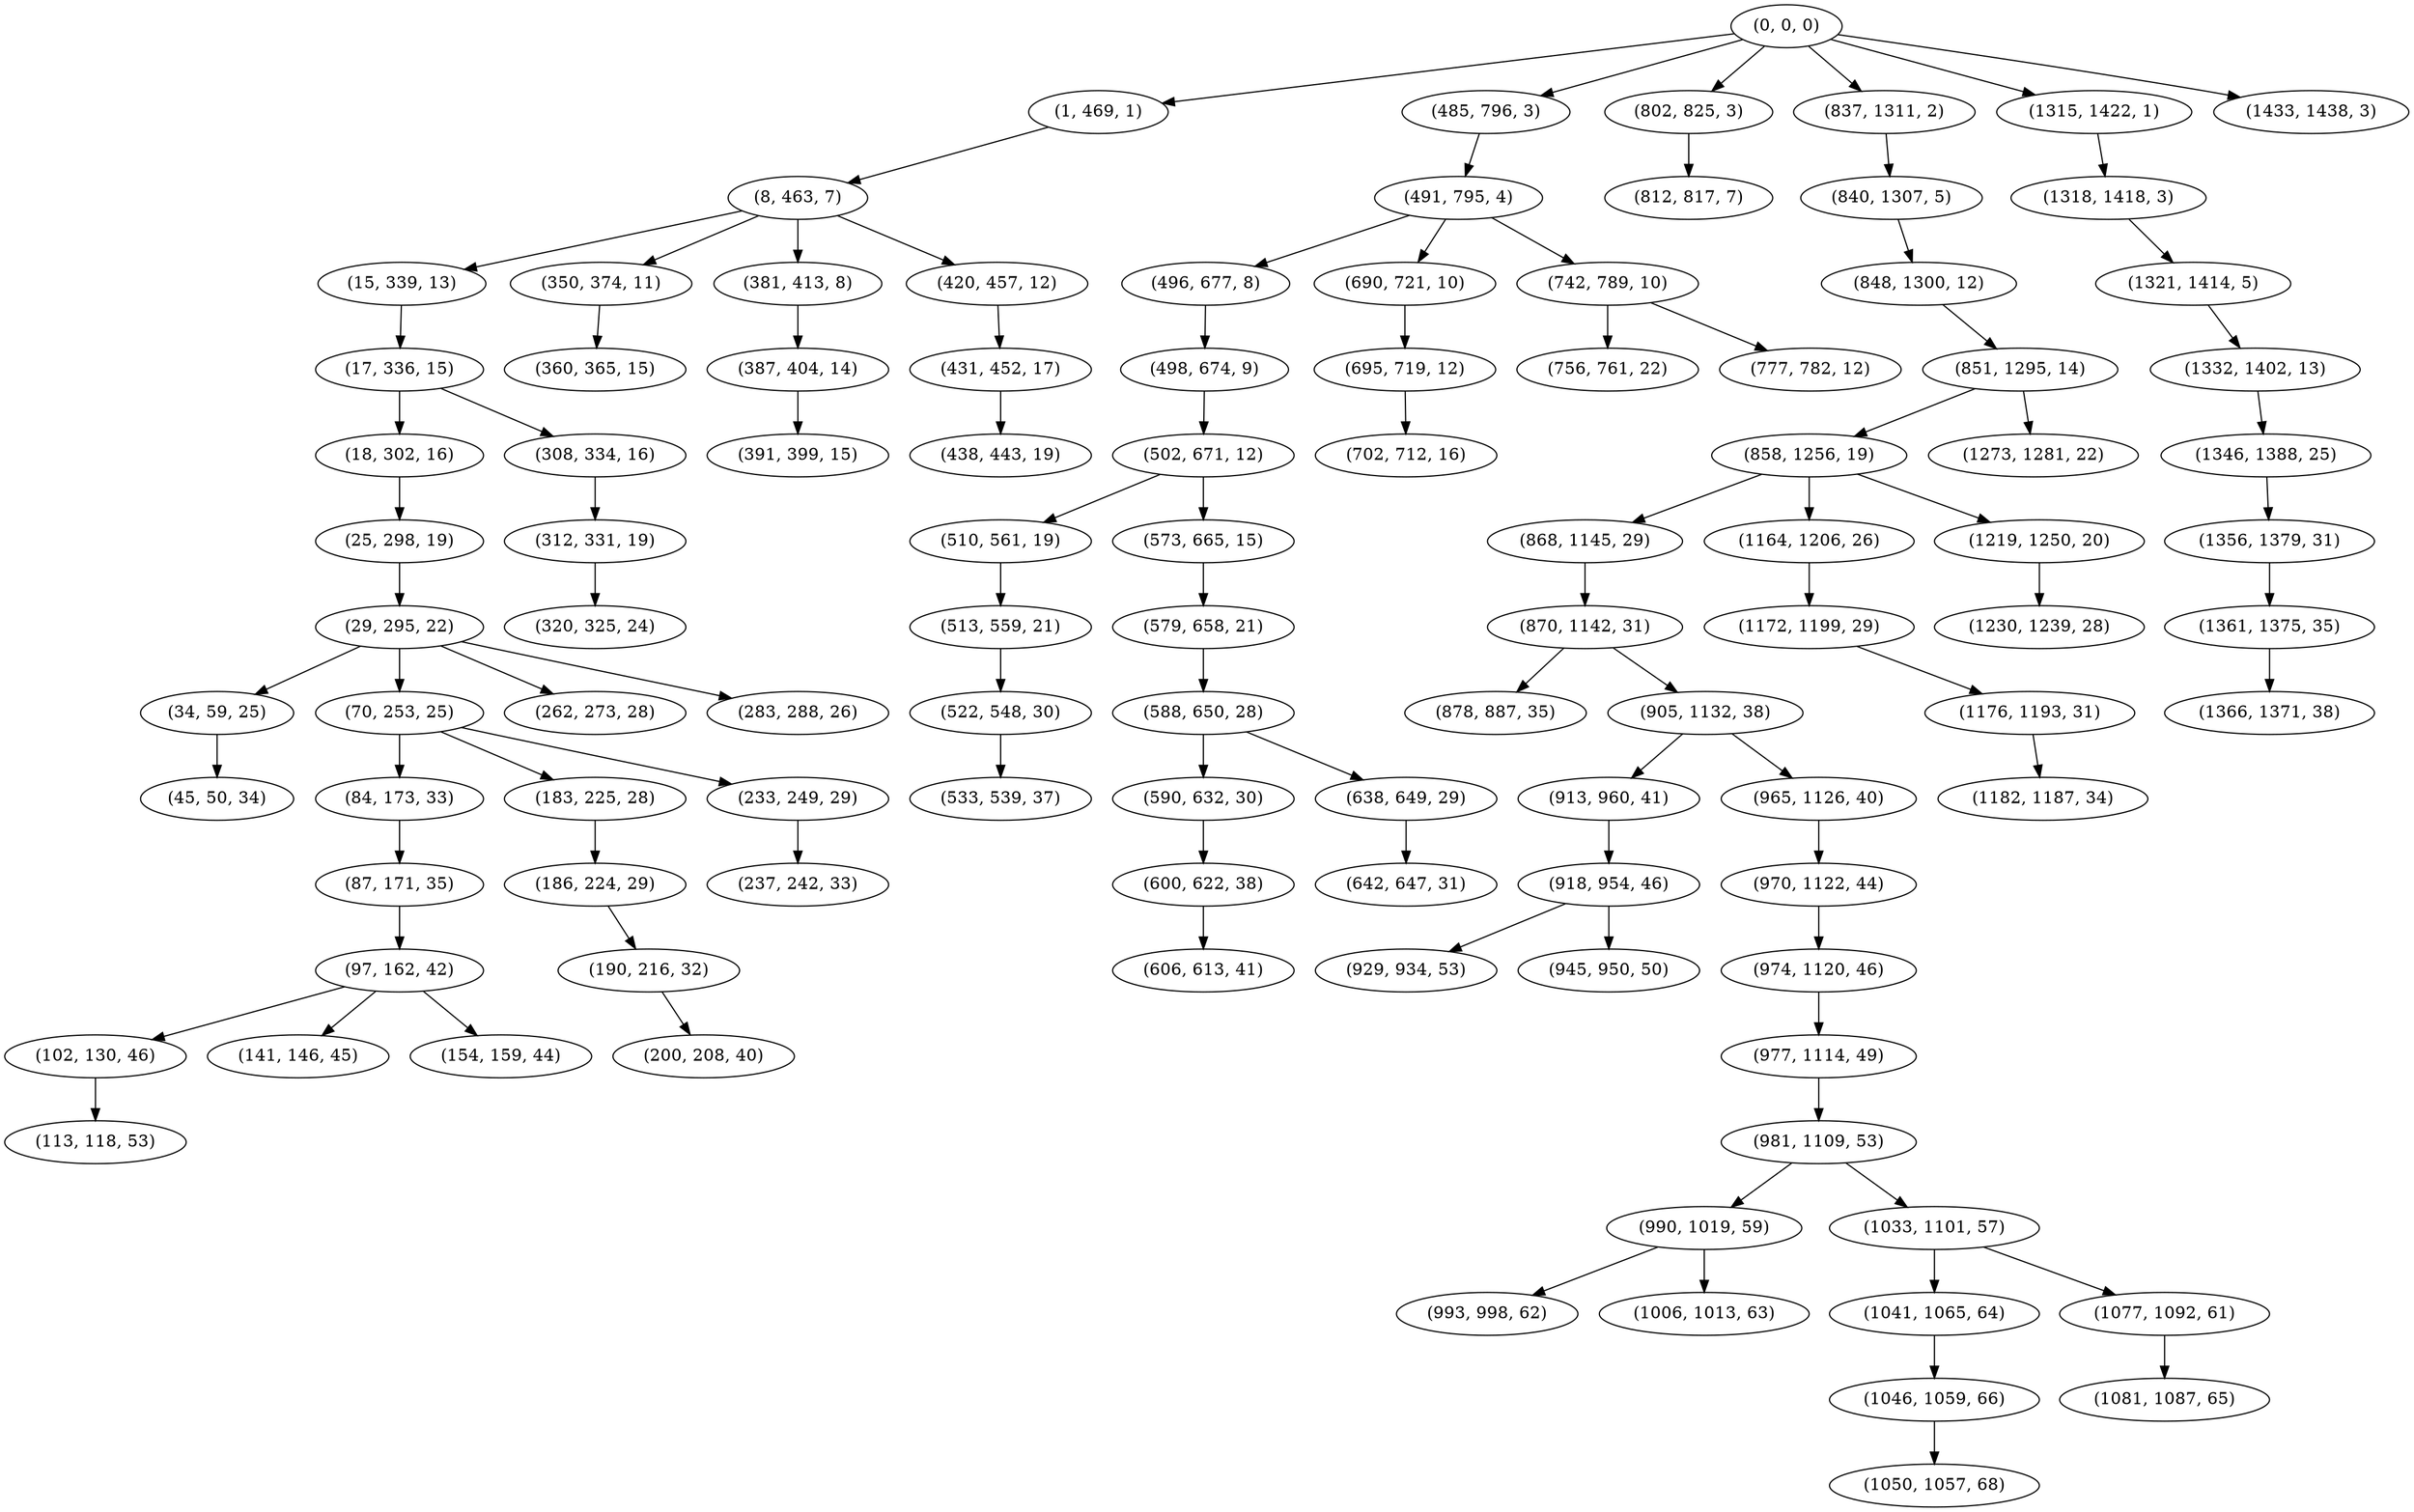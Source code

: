 digraph tree {
    "(0, 0, 0)";
    "(1, 469, 1)";
    "(8, 463, 7)";
    "(15, 339, 13)";
    "(17, 336, 15)";
    "(18, 302, 16)";
    "(25, 298, 19)";
    "(29, 295, 22)";
    "(34, 59, 25)";
    "(45, 50, 34)";
    "(70, 253, 25)";
    "(84, 173, 33)";
    "(87, 171, 35)";
    "(97, 162, 42)";
    "(102, 130, 46)";
    "(113, 118, 53)";
    "(141, 146, 45)";
    "(154, 159, 44)";
    "(183, 225, 28)";
    "(186, 224, 29)";
    "(190, 216, 32)";
    "(200, 208, 40)";
    "(233, 249, 29)";
    "(237, 242, 33)";
    "(262, 273, 28)";
    "(283, 288, 26)";
    "(308, 334, 16)";
    "(312, 331, 19)";
    "(320, 325, 24)";
    "(350, 374, 11)";
    "(360, 365, 15)";
    "(381, 413, 8)";
    "(387, 404, 14)";
    "(391, 399, 15)";
    "(420, 457, 12)";
    "(431, 452, 17)";
    "(438, 443, 19)";
    "(485, 796, 3)";
    "(491, 795, 4)";
    "(496, 677, 8)";
    "(498, 674, 9)";
    "(502, 671, 12)";
    "(510, 561, 19)";
    "(513, 559, 21)";
    "(522, 548, 30)";
    "(533, 539, 37)";
    "(573, 665, 15)";
    "(579, 658, 21)";
    "(588, 650, 28)";
    "(590, 632, 30)";
    "(600, 622, 38)";
    "(606, 613, 41)";
    "(638, 649, 29)";
    "(642, 647, 31)";
    "(690, 721, 10)";
    "(695, 719, 12)";
    "(702, 712, 16)";
    "(742, 789, 10)";
    "(756, 761, 22)";
    "(777, 782, 12)";
    "(802, 825, 3)";
    "(812, 817, 7)";
    "(837, 1311, 2)";
    "(840, 1307, 5)";
    "(848, 1300, 12)";
    "(851, 1295, 14)";
    "(858, 1256, 19)";
    "(868, 1145, 29)";
    "(870, 1142, 31)";
    "(878, 887, 35)";
    "(905, 1132, 38)";
    "(913, 960, 41)";
    "(918, 954, 46)";
    "(929, 934, 53)";
    "(945, 950, 50)";
    "(965, 1126, 40)";
    "(970, 1122, 44)";
    "(974, 1120, 46)";
    "(977, 1114, 49)";
    "(981, 1109, 53)";
    "(990, 1019, 59)";
    "(993, 998, 62)";
    "(1006, 1013, 63)";
    "(1033, 1101, 57)";
    "(1041, 1065, 64)";
    "(1046, 1059, 66)";
    "(1050, 1057, 68)";
    "(1077, 1092, 61)";
    "(1081, 1087, 65)";
    "(1164, 1206, 26)";
    "(1172, 1199, 29)";
    "(1176, 1193, 31)";
    "(1182, 1187, 34)";
    "(1219, 1250, 20)";
    "(1230, 1239, 28)";
    "(1273, 1281, 22)";
    "(1315, 1422, 1)";
    "(1318, 1418, 3)";
    "(1321, 1414, 5)";
    "(1332, 1402, 13)";
    "(1346, 1388, 25)";
    "(1356, 1379, 31)";
    "(1361, 1375, 35)";
    "(1366, 1371, 38)";
    "(1433, 1438, 3)";
    "(0, 0, 0)" -> "(1, 469, 1)";
    "(0, 0, 0)" -> "(485, 796, 3)";
    "(0, 0, 0)" -> "(802, 825, 3)";
    "(0, 0, 0)" -> "(837, 1311, 2)";
    "(0, 0, 0)" -> "(1315, 1422, 1)";
    "(0, 0, 0)" -> "(1433, 1438, 3)";
    "(1, 469, 1)" -> "(8, 463, 7)";
    "(8, 463, 7)" -> "(15, 339, 13)";
    "(8, 463, 7)" -> "(350, 374, 11)";
    "(8, 463, 7)" -> "(381, 413, 8)";
    "(8, 463, 7)" -> "(420, 457, 12)";
    "(15, 339, 13)" -> "(17, 336, 15)";
    "(17, 336, 15)" -> "(18, 302, 16)";
    "(17, 336, 15)" -> "(308, 334, 16)";
    "(18, 302, 16)" -> "(25, 298, 19)";
    "(25, 298, 19)" -> "(29, 295, 22)";
    "(29, 295, 22)" -> "(34, 59, 25)";
    "(29, 295, 22)" -> "(70, 253, 25)";
    "(29, 295, 22)" -> "(262, 273, 28)";
    "(29, 295, 22)" -> "(283, 288, 26)";
    "(34, 59, 25)" -> "(45, 50, 34)";
    "(70, 253, 25)" -> "(84, 173, 33)";
    "(70, 253, 25)" -> "(183, 225, 28)";
    "(70, 253, 25)" -> "(233, 249, 29)";
    "(84, 173, 33)" -> "(87, 171, 35)";
    "(87, 171, 35)" -> "(97, 162, 42)";
    "(97, 162, 42)" -> "(102, 130, 46)";
    "(97, 162, 42)" -> "(141, 146, 45)";
    "(97, 162, 42)" -> "(154, 159, 44)";
    "(102, 130, 46)" -> "(113, 118, 53)";
    "(183, 225, 28)" -> "(186, 224, 29)";
    "(186, 224, 29)" -> "(190, 216, 32)";
    "(190, 216, 32)" -> "(200, 208, 40)";
    "(233, 249, 29)" -> "(237, 242, 33)";
    "(308, 334, 16)" -> "(312, 331, 19)";
    "(312, 331, 19)" -> "(320, 325, 24)";
    "(350, 374, 11)" -> "(360, 365, 15)";
    "(381, 413, 8)" -> "(387, 404, 14)";
    "(387, 404, 14)" -> "(391, 399, 15)";
    "(420, 457, 12)" -> "(431, 452, 17)";
    "(431, 452, 17)" -> "(438, 443, 19)";
    "(485, 796, 3)" -> "(491, 795, 4)";
    "(491, 795, 4)" -> "(496, 677, 8)";
    "(491, 795, 4)" -> "(690, 721, 10)";
    "(491, 795, 4)" -> "(742, 789, 10)";
    "(496, 677, 8)" -> "(498, 674, 9)";
    "(498, 674, 9)" -> "(502, 671, 12)";
    "(502, 671, 12)" -> "(510, 561, 19)";
    "(502, 671, 12)" -> "(573, 665, 15)";
    "(510, 561, 19)" -> "(513, 559, 21)";
    "(513, 559, 21)" -> "(522, 548, 30)";
    "(522, 548, 30)" -> "(533, 539, 37)";
    "(573, 665, 15)" -> "(579, 658, 21)";
    "(579, 658, 21)" -> "(588, 650, 28)";
    "(588, 650, 28)" -> "(590, 632, 30)";
    "(588, 650, 28)" -> "(638, 649, 29)";
    "(590, 632, 30)" -> "(600, 622, 38)";
    "(600, 622, 38)" -> "(606, 613, 41)";
    "(638, 649, 29)" -> "(642, 647, 31)";
    "(690, 721, 10)" -> "(695, 719, 12)";
    "(695, 719, 12)" -> "(702, 712, 16)";
    "(742, 789, 10)" -> "(756, 761, 22)";
    "(742, 789, 10)" -> "(777, 782, 12)";
    "(802, 825, 3)" -> "(812, 817, 7)";
    "(837, 1311, 2)" -> "(840, 1307, 5)";
    "(840, 1307, 5)" -> "(848, 1300, 12)";
    "(848, 1300, 12)" -> "(851, 1295, 14)";
    "(851, 1295, 14)" -> "(858, 1256, 19)";
    "(851, 1295, 14)" -> "(1273, 1281, 22)";
    "(858, 1256, 19)" -> "(868, 1145, 29)";
    "(858, 1256, 19)" -> "(1164, 1206, 26)";
    "(858, 1256, 19)" -> "(1219, 1250, 20)";
    "(868, 1145, 29)" -> "(870, 1142, 31)";
    "(870, 1142, 31)" -> "(878, 887, 35)";
    "(870, 1142, 31)" -> "(905, 1132, 38)";
    "(905, 1132, 38)" -> "(913, 960, 41)";
    "(905, 1132, 38)" -> "(965, 1126, 40)";
    "(913, 960, 41)" -> "(918, 954, 46)";
    "(918, 954, 46)" -> "(929, 934, 53)";
    "(918, 954, 46)" -> "(945, 950, 50)";
    "(965, 1126, 40)" -> "(970, 1122, 44)";
    "(970, 1122, 44)" -> "(974, 1120, 46)";
    "(974, 1120, 46)" -> "(977, 1114, 49)";
    "(977, 1114, 49)" -> "(981, 1109, 53)";
    "(981, 1109, 53)" -> "(990, 1019, 59)";
    "(981, 1109, 53)" -> "(1033, 1101, 57)";
    "(990, 1019, 59)" -> "(993, 998, 62)";
    "(990, 1019, 59)" -> "(1006, 1013, 63)";
    "(1033, 1101, 57)" -> "(1041, 1065, 64)";
    "(1033, 1101, 57)" -> "(1077, 1092, 61)";
    "(1041, 1065, 64)" -> "(1046, 1059, 66)";
    "(1046, 1059, 66)" -> "(1050, 1057, 68)";
    "(1077, 1092, 61)" -> "(1081, 1087, 65)";
    "(1164, 1206, 26)" -> "(1172, 1199, 29)";
    "(1172, 1199, 29)" -> "(1176, 1193, 31)";
    "(1176, 1193, 31)" -> "(1182, 1187, 34)";
    "(1219, 1250, 20)" -> "(1230, 1239, 28)";
    "(1315, 1422, 1)" -> "(1318, 1418, 3)";
    "(1318, 1418, 3)" -> "(1321, 1414, 5)";
    "(1321, 1414, 5)" -> "(1332, 1402, 13)";
    "(1332, 1402, 13)" -> "(1346, 1388, 25)";
    "(1346, 1388, 25)" -> "(1356, 1379, 31)";
    "(1356, 1379, 31)" -> "(1361, 1375, 35)";
    "(1361, 1375, 35)" -> "(1366, 1371, 38)";
}
